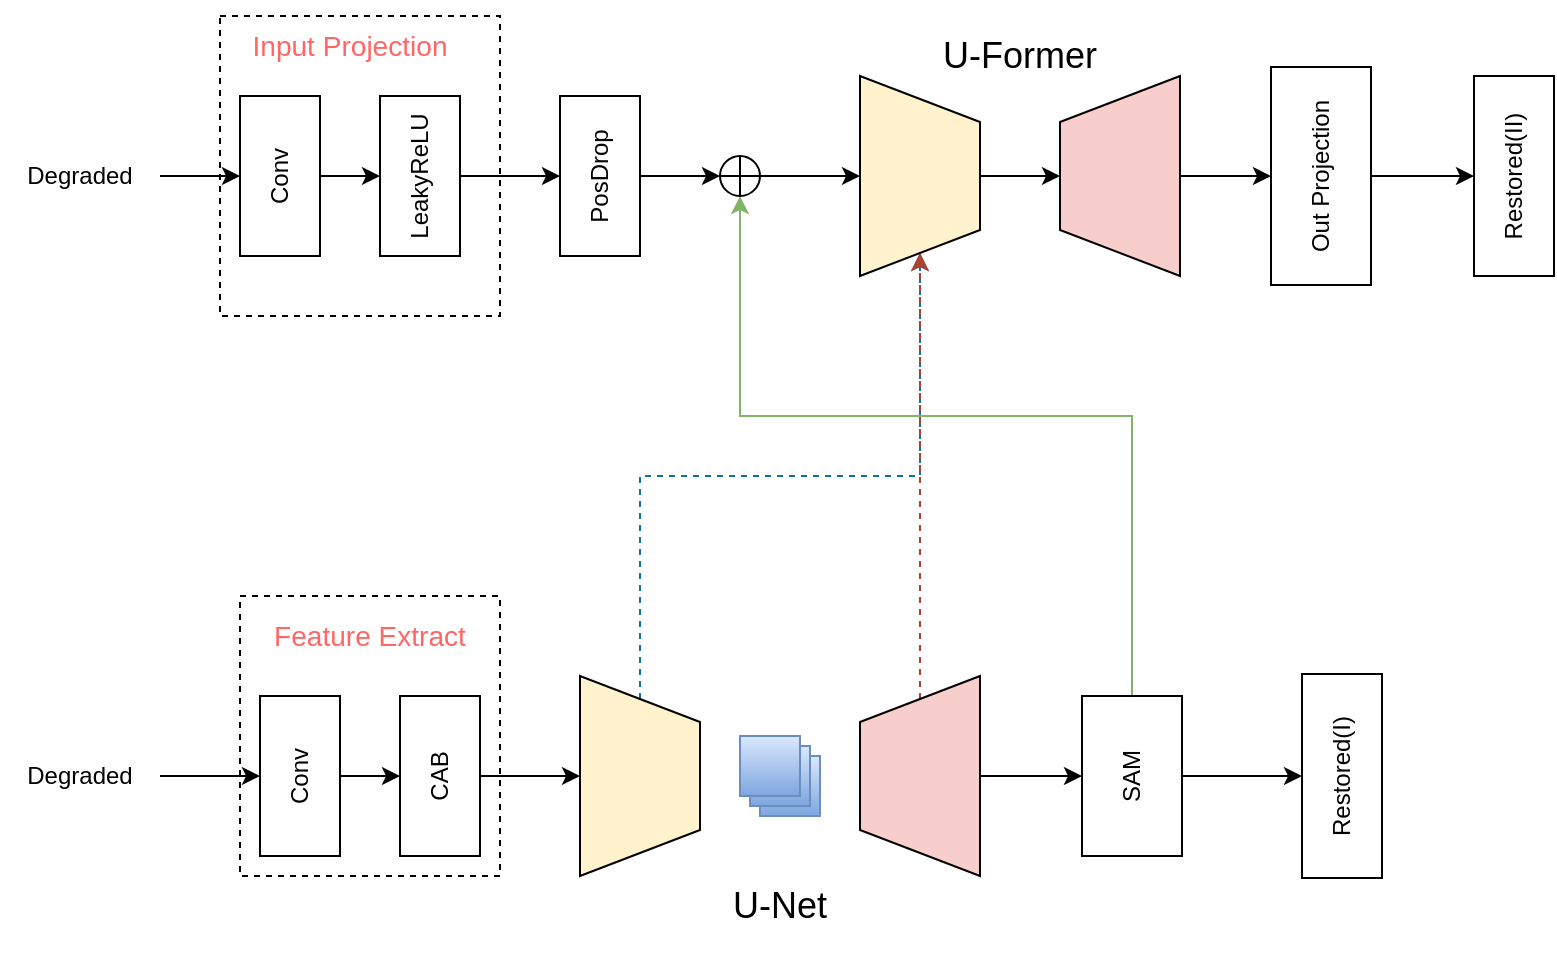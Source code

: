 <mxfile version="15.6.5" type="github">
  <diagram id="py5yeUaVm4n7BHrZ4ISx" name="第 1 页">
    <mxGraphModel dx="1038" dy="547" grid="1" gridSize="10" guides="1" tooltips="1" connect="1" arrows="1" fold="1" page="1" pageScale="1" pageWidth="827" pageHeight="1169" math="0" shadow="0">
      <root>
        <mxCell id="0" />
        <mxCell id="1" parent="0" />
        <mxCell id="Ckwlon2BifFLdE8AZgkC-35" value="&lt;pre style=&quot;background-color: rgb(255 , 255 , 255) ; font-family: &amp;quot;jetbrains mono&amp;quot; , monospace ; font-size: 10px&quot;&gt;&lt;br&gt;&lt;/pre&gt;" style="rounded=0;whiteSpace=wrap;html=1;verticalAlign=top;fillColor=none;align=center;dashed=1;strokeColor=#000000;fontColor=default;" parent="1" vertex="1">
          <mxGeometry x="130" y="580" width="140" height="150" as="geometry" />
        </mxCell>
        <mxCell id="Ckwlon2BifFLdE8AZgkC-6" value="&lt;pre style=&quot;background-color: rgb(255 , 255 , 255) ; font-family: &amp;quot;jetbrains mono&amp;quot; , monospace ; font-size: 10px&quot;&gt;&lt;br&gt;&lt;/pre&gt;" style="rounded=0;whiteSpace=wrap;html=1;verticalAlign=top;fillColor=none;align=center;dashed=1;strokeColor=#000000;fontColor=default;" parent="1" vertex="1">
          <mxGeometry x="140" y="870" width="130" height="140" as="geometry" />
        </mxCell>
        <mxCell id="Ckwlon2BifFLdE8AZgkC-3" value="" style="edgeStyle=orthogonalEdgeStyle;rounded=0;orthogonalLoop=1;jettySize=auto;html=1;" parent="1" source="Ckwlon2BifFLdE8AZgkC-1" target="Ckwlon2BifFLdE8AZgkC-2" edge="1">
          <mxGeometry relative="1" as="geometry" />
        </mxCell>
        <mxCell id="Ckwlon2BifFLdE8AZgkC-1" value="Degraded" style="rounded=0;whiteSpace=wrap;html=1;fillColor=none;strokeColor=none;fontColor=default;" parent="1" vertex="1">
          <mxGeometry x="20" y="940" width="80" height="40" as="geometry" />
        </mxCell>
        <mxCell id="Ckwlon2BifFLdE8AZgkC-5" style="edgeStyle=orthogonalEdgeStyle;rounded=0;orthogonalLoop=1;jettySize=auto;html=1;exitX=0.5;exitY=1;exitDx=0;exitDy=0;entryX=0.5;entryY=0;entryDx=0;entryDy=0;" parent="1" source="Ckwlon2BifFLdE8AZgkC-2" target="Ckwlon2BifFLdE8AZgkC-4" edge="1">
          <mxGeometry relative="1" as="geometry" />
        </mxCell>
        <mxCell id="Ckwlon2BifFLdE8AZgkC-2" value="Conv" style="rounded=0;whiteSpace=wrap;html=1;rotation=-90;verticalAlign=middle;fillColor=default;strokeColor=default;fontColor=default;" parent="1" vertex="1">
          <mxGeometry x="130" y="940" width="80" height="40" as="geometry" />
        </mxCell>
        <mxCell id="Ckwlon2BifFLdE8AZgkC-9" style="edgeStyle=orthogonalEdgeStyle;rounded=0;orthogonalLoop=1;jettySize=auto;html=1;exitX=0.5;exitY=1;exitDx=0;exitDy=0;entryX=0.5;entryY=0;entryDx=0;entryDy=0;" parent="1" source="Ckwlon2BifFLdE8AZgkC-4" target="Ckwlon2BifFLdE8AZgkC-7" edge="1">
          <mxGeometry relative="1" as="geometry" />
        </mxCell>
        <mxCell id="Ckwlon2BifFLdE8AZgkC-4" value="CAB" style="rounded=0;whiteSpace=wrap;html=1;rotation=-90;verticalAlign=middle;fillColor=default;strokeColor=default;fontColor=default;" parent="1" vertex="1">
          <mxGeometry x="200" y="940" width="80" height="40" as="geometry" />
        </mxCell>
        <mxCell id="Ckwlon2BifFLdE8AZgkC-26" style="edgeStyle=orthogonalEdgeStyle;rounded=0;orthogonalLoop=1;jettySize=auto;html=1;exitX=1;exitY=0.5;exitDx=0;exitDy=0;fontColor=#FF170F;dashed=1;fillColor=#b1ddf0;strokeColor=#10739e;" parent="1" source="Ckwlon2BifFLdE8AZgkC-7" target="Ckwlon2BifFLdE8AZgkC-21" edge="1">
          <mxGeometry relative="1" as="geometry">
            <Array as="points">
              <mxPoint x="340" y="810" />
              <mxPoint x="480" y="810" />
            </Array>
          </mxGeometry>
        </mxCell>
        <mxCell id="Ckwlon2BifFLdE8AZgkC-7" value="" style="verticalLabelPosition=middle;verticalAlign=middle;html=1;shape=trapezoid;perimeter=trapezoidPerimeter;whiteSpace=wrap;size=0.23;arcSize=10;flipV=1;labelPosition=center;align=center;rotation=-90;fillColor=#fff2cc;strokeColor=#000000;fontColor=default;" parent="1" vertex="1">
          <mxGeometry x="290" y="930" width="100" height="60" as="geometry" />
        </mxCell>
        <mxCell id="Ckwlon2BifFLdE8AZgkC-14" value="" style="edgeStyle=orthogonalEdgeStyle;rounded=0;orthogonalLoop=1;jettySize=auto;html=1;" parent="1" source="Ckwlon2BifFLdE8AZgkC-8" target="Ckwlon2BifFLdE8AZgkC-10" edge="1">
          <mxGeometry relative="1" as="geometry" />
        </mxCell>
        <mxCell id="Ckwlon2BifFLdE8AZgkC-25" style="edgeStyle=orthogonalEdgeStyle;rounded=0;orthogonalLoop=1;jettySize=auto;html=1;exitX=0;exitY=0.5;exitDx=0;exitDy=0;entryX=0;entryY=0.5;entryDx=0;entryDy=0;fontColor=#FF170F;dashed=1;fillColor=#fad9d5;strokeColor=#ae4132;" parent="1" source="Ckwlon2BifFLdE8AZgkC-8" target="Ckwlon2BifFLdE8AZgkC-21" edge="1">
          <mxGeometry relative="1" as="geometry" />
        </mxCell>
        <mxCell id="Ckwlon2BifFLdE8AZgkC-8" value="" style="verticalLabelPosition=middle;verticalAlign=middle;html=1;shape=trapezoid;perimeter=trapezoidPerimeter;whiteSpace=wrap;size=0.23;arcSize=10;flipV=1;labelPosition=center;align=center;rotation=90;fillColor=#f8cecc;strokeColor=#000000;fontColor=default;" parent="1" vertex="1">
          <mxGeometry x="430" y="930" width="100" height="60" as="geometry" />
        </mxCell>
        <mxCell id="Ckwlon2BifFLdE8AZgkC-13" value="" style="edgeStyle=orthogonalEdgeStyle;rounded=0;orthogonalLoop=1;jettySize=auto;html=1;" parent="1" source="Ckwlon2BifFLdE8AZgkC-10" target="Ckwlon2BifFLdE8AZgkC-12" edge="1">
          <mxGeometry relative="1" as="geometry" />
        </mxCell>
        <mxCell id="Ckwlon2BifFLdE8AZgkC-59" style="edgeStyle=orthogonalEdgeStyle;rounded=0;orthogonalLoop=1;jettySize=auto;html=1;exitX=1;exitY=0.5;exitDx=0;exitDy=0;entryX=0.5;entryY=1;entryDx=0;entryDy=0;fontColor=#FF170F;fillColor=#d5e8d4;strokeColor=#82b366;gradientColor=#97d077;" parent="1" source="Ckwlon2BifFLdE8AZgkC-10" target="Ckwlon2BifFLdE8AZgkC-56" edge="1">
          <mxGeometry relative="1" as="geometry">
            <Array as="points">
              <mxPoint x="586" y="780" />
              <mxPoint x="390" y="780" />
            </Array>
          </mxGeometry>
        </mxCell>
        <mxCell id="Ckwlon2BifFLdE8AZgkC-10" value="SAM" style="rounded=0;whiteSpace=wrap;html=1;rotation=-90;verticalAlign=middle;fillColor=default;strokeColor=default;fontColor=default;" parent="1" vertex="1">
          <mxGeometry x="546" y="935" width="80" height="50" as="geometry" />
        </mxCell>
        <mxCell id="Ckwlon2BifFLdE8AZgkC-12" value="Restored(I)" style="rounded=0;whiteSpace=wrap;html=1;rotation=-90;verticalAlign=middle;fillColor=default;strokeColor=default;fontColor=default;" parent="1" vertex="1">
          <mxGeometry x="640" y="940" width="102" height="40" as="geometry" />
        </mxCell>
        <mxCell id="Ckwlon2BifFLdE8AZgkC-15" value="" style="verticalLabelPosition=bottom;verticalAlign=top;html=1;shape=mxgraph.basic.layered_rect;dx=10;outlineConnect=0;gradientColor=#7ea6e0;fillColor=#dae8fc;strokeColor=#6c8ebf;" parent="1" vertex="1">
          <mxGeometry x="390" y="940" width="40" height="40" as="geometry" />
        </mxCell>
        <mxCell id="Ckwlon2BifFLdE8AZgkC-18" value="&lt;h2&gt;&lt;span style=&quot;font-weight: normal&quot;&gt;U-Net&lt;/span&gt;&lt;/h2&gt;" style="text;html=1;strokeColor=none;fillColor=none;align=center;verticalAlign=middle;whiteSpace=wrap;rounded=0;" parent="1" vertex="1">
          <mxGeometry x="360" y="1010" width="100" height="30" as="geometry" />
        </mxCell>
        <mxCell id="Ckwlon2BifFLdE8AZgkC-20" value="&lt;h3&gt;&lt;span style=&quot;font-weight: normal&quot;&gt;&lt;font color=&quot;#ff6666&quot;&gt;Feature Extract&lt;/font&gt;&lt;/span&gt;&lt;/h3&gt;" style="text;html=1;strokeColor=none;fillColor=none;align=center;verticalAlign=middle;whiteSpace=wrap;rounded=0;fontColor=#FF170F;" parent="1" vertex="1">
          <mxGeometry x="140" y="880" width="130" height="20" as="geometry" />
        </mxCell>
        <mxCell id="Ckwlon2BifFLdE8AZgkC-24" value="" style="edgeStyle=orthogonalEdgeStyle;rounded=0;orthogonalLoop=1;jettySize=auto;html=1;fontColor=#FF170F;" parent="1" source="Ckwlon2BifFLdE8AZgkC-21" target="Ckwlon2BifFLdE8AZgkC-22" edge="1">
          <mxGeometry relative="1" as="geometry" />
        </mxCell>
        <mxCell id="Ckwlon2BifFLdE8AZgkC-21" value="" style="verticalLabelPosition=middle;verticalAlign=middle;html=1;shape=trapezoid;perimeter=trapezoidPerimeter;whiteSpace=wrap;size=0.23;arcSize=10;flipV=1;labelPosition=center;align=center;rotation=-90;fillColor=#fff2cc;strokeColor=#000000;fontColor=default;" parent="1" vertex="1">
          <mxGeometry x="430" y="630" width="100" height="60" as="geometry" />
        </mxCell>
        <mxCell id="Ckwlon2BifFLdE8AZgkC-66" value="" style="edgeStyle=orthogonalEdgeStyle;rounded=0;orthogonalLoop=1;jettySize=auto;html=1;fontColor=#FF170F;" parent="1" source="Ckwlon2BifFLdE8AZgkC-22" target="Ckwlon2BifFLdE8AZgkC-65" edge="1">
          <mxGeometry relative="1" as="geometry" />
        </mxCell>
        <mxCell id="Ckwlon2BifFLdE8AZgkC-22" value="" style="verticalLabelPosition=middle;verticalAlign=middle;html=1;shape=trapezoid;perimeter=trapezoidPerimeter;whiteSpace=wrap;size=0.23;arcSize=10;flipV=1;labelPosition=center;align=center;rotation=90;fillColor=#f8cecc;strokeColor=#000000;fontColor=default;" parent="1" vertex="1">
          <mxGeometry x="530" y="630" width="100" height="60" as="geometry" />
        </mxCell>
        <mxCell id="Ckwlon2BifFLdE8AZgkC-23" value="&lt;h2&gt;&lt;span style=&quot;font-weight: normal&quot;&gt;U-Former&lt;/span&gt;&lt;/h2&gt;" style="text;html=1;strokeColor=none;fillColor=none;align=center;verticalAlign=middle;whiteSpace=wrap;rounded=0;" parent="1" vertex="1">
          <mxGeometry x="480" y="585" width="100" height="30" as="geometry" />
        </mxCell>
        <mxCell id="Ckwlon2BifFLdE8AZgkC-50" value="" style="edgeStyle=orthogonalEdgeStyle;rounded=0;orthogonalLoop=1;jettySize=auto;html=1;fontColor=#FF170F;" parent="1" source="Ckwlon2BifFLdE8AZgkC-28" target="Ckwlon2BifFLdE8AZgkC-33" edge="1">
          <mxGeometry relative="1" as="geometry" />
        </mxCell>
        <mxCell id="Ckwlon2BifFLdE8AZgkC-28" value="Degraded" style="rounded=0;whiteSpace=wrap;html=1;fillColor=none;strokeColor=none;fontColor=default;" parent="1" vertex="1">
          <mxGeometry x="20" y="640" width="80" height="40" as="geometry" />
        </mxCell>
        <mxCell id="Ckwlon2BifFLdE8AZgkC-32" style="edgeStyle=orthogonalEdgeStyle;rounded=0;orthogonalLoop=1;jettySize=auto;html=1;exitX=0.5;exitY=1;exitDx=0;exitDy=0;entryX=0.5;entryY=0;entryDx=0;entryDy=0;" parent="1" source="Ckwlon2BifFLdE8AZgkC-33" target="Ckwlon2BifFLdE8AZgkC-34" edge="1">
          <mxGeometry relative="1" as="geometry" />
        </mxCell>
        <mxCell id="Ckwlon2BifFLdE8AZgkC-33" value="Conv" style="rounded=0;whiteSpace=wrap;html=1;rotation=-90;verticalAlign=middle;" parent="1" vertex="1">
          <mxGeometry x="120" y="640" width="80" height="40" as="geometry" />
        </mxCell>
        <mxCell id="Ckwlon2BifFLdE8AZgkC-51" style="edgeStyle=orthogonalEdgeStyle;rounded=0;orthogonalLoop=1;jettySize=auto;html=1;exitX=0.5;exitY=1;exitDx=0;exitDy=0;entryX=0.5;entryY=0;entryDx=0;entryDy=0;fontColor=#FF170F;" parent="1" source="Ckwlon2BifFLdE8AZgkC-34" target="Ckwlon2BifFLdE8AZgkC-36" edge="1">
          <mxGeometry relative="1" as="geometry" />
        </mxCell>
        <mxCell id="Ckwlon2BifFLdE8AZgkC-34" value="LeakyReLU" style="rounded=0;whiteSpace=wrap;html=1;rotation=-90;verticalAlign=middle;fillColor=default;strokeColor=default;fontColor=default;" parent="1" vertex="1">
          <mxGeometry x="190" y="640" width="80" height="40" as="geometry" />
        </mxCell>
        <mxCell id="Ckwlon2BifFLdE8AZgkC-57" value="" style="edgeStyle=orthogonalEdgeStyle;rounded=0;orthogonalLoop=1;jettySize=auto;html=1;fontColor=#FF170F;" parent="1" source="Ckwlon2BifFLdE8AZgkC-36" target="Ckwlon2BifFLdE8AZgkC-56" edge="1">
          <mxGeometry relative="1" as="geometry" />
        </mxCell>
        <mxCell id="Ckwlon2BifFLdE8AZgkC-36" value="PosDrop" style="rounded=0;whiteSpace=wrap;html=1;rotation=-90;verticalAlign=middle;fillColor=default;strokeColor=default;fontColor=default;" parent="1" vertex="1">
          <mxGeometry x="280" y="640" width="80" height="40" as="geometry" />
        </mxCell>
        <mxCell id="Ckwlon2BifFLdE8AZgkC-53" value="&lt;h3&gt;&lt;span style=&quot;font-weight: normal&quot;&gt;&lt;font color=&quot;#ff6666&quot;&gt;Input Projection&lt;/font&gt;&lt;/span&gt;&lt;/h3&gt;" style="text;html=1;strokeColor=none;fillColor=none;align=center;verticalAlign=middle;whiteSpace=wrap;rounded=0;fontColor=#FF170F;" parent="1" vertex="1">
          <mxGeometry x="130" y="585" width="130" height="20" as="geometry" />
        </mxCell>
        <mxCell id="Ckwlon2BifFLdE8AZgkC-58" value="" style="edgeStyle=orthogonalEdgeStyle;rounded=0;orthogonalLoop=1;jettySize=auto;html=1;fontColor=#FF170F;" parent="1" source="Ckwlon2BifFLdE8AZgkC-56" target="Ckwlon2BifFLdE8AZgkC-21" edge="1">
          <mxGeometry relative="1" as="geometry" />
        </mxCell>
        <mxCell id="Ckwlon2BifFLdE8AZgkC-56" value="" style="shape=orEllipse;perimeter=ellipsePerimeter;whiteSpace=wrap;html=1;backgroundOutline=1;fontColor=#FF170F;strokeColor=#000000;align=center;verticalAlign=top;" parent="1" vertex="1">
          <mxGeometry x="380" y="650" width="20" height="20" as="geometry" />
        </mxCell>
        <mxCell id="Ckwlon2BifFLdE8AZgkC-60" value="Restored(II)" style="rounded=0;whiteSpace=wrap;html=1;rotation=-90;verticalAlign=middle;fillColor=default;strokeColor=default;fontColor=default;" parent="1" vertex="1">
          <mxGeometry x="727" y="640" width="100" height="40" as="geometry" />
        </mxCell>
        <mxCell id="Ckwlon2BifFLdE8AZgkC-67" style="edgeStyle=orthogonalEdgeStyle;rounded=0;orthogonalLoop=1;jettySize=auto;html=1;exitX=0.5;exitY=1;exitDx=0;exitDy=0;entryX=0.5;entryY=0;entryDx=0;entryDy=0;fontColor=#FF170F;" parent="1" source="Ckwlon2BifFLdE8AZgkC-65" target="Ckwlon2BifFLdE8AZgkC-60" edge="1">
          <mxGeometry relative="1" as="geometry" />
        </mxCell>
        <mxCell id="Ckwlon2BifFLdE8AZgkC-65" value="Out Projection" style="rounded=0;whiteSpace=wrap;html=1;rotation=-90;verticalAlign=middle;fillColor=default;strokeColor=default;fontColor=default;" parent="1" vertex="1">
          <mxGeometry x="626" y="635" width="109" height="50" as="geometry" />
        </mxCell>
      </root>
    </mxGraphModel>
  </diagram>
</mxfile>
